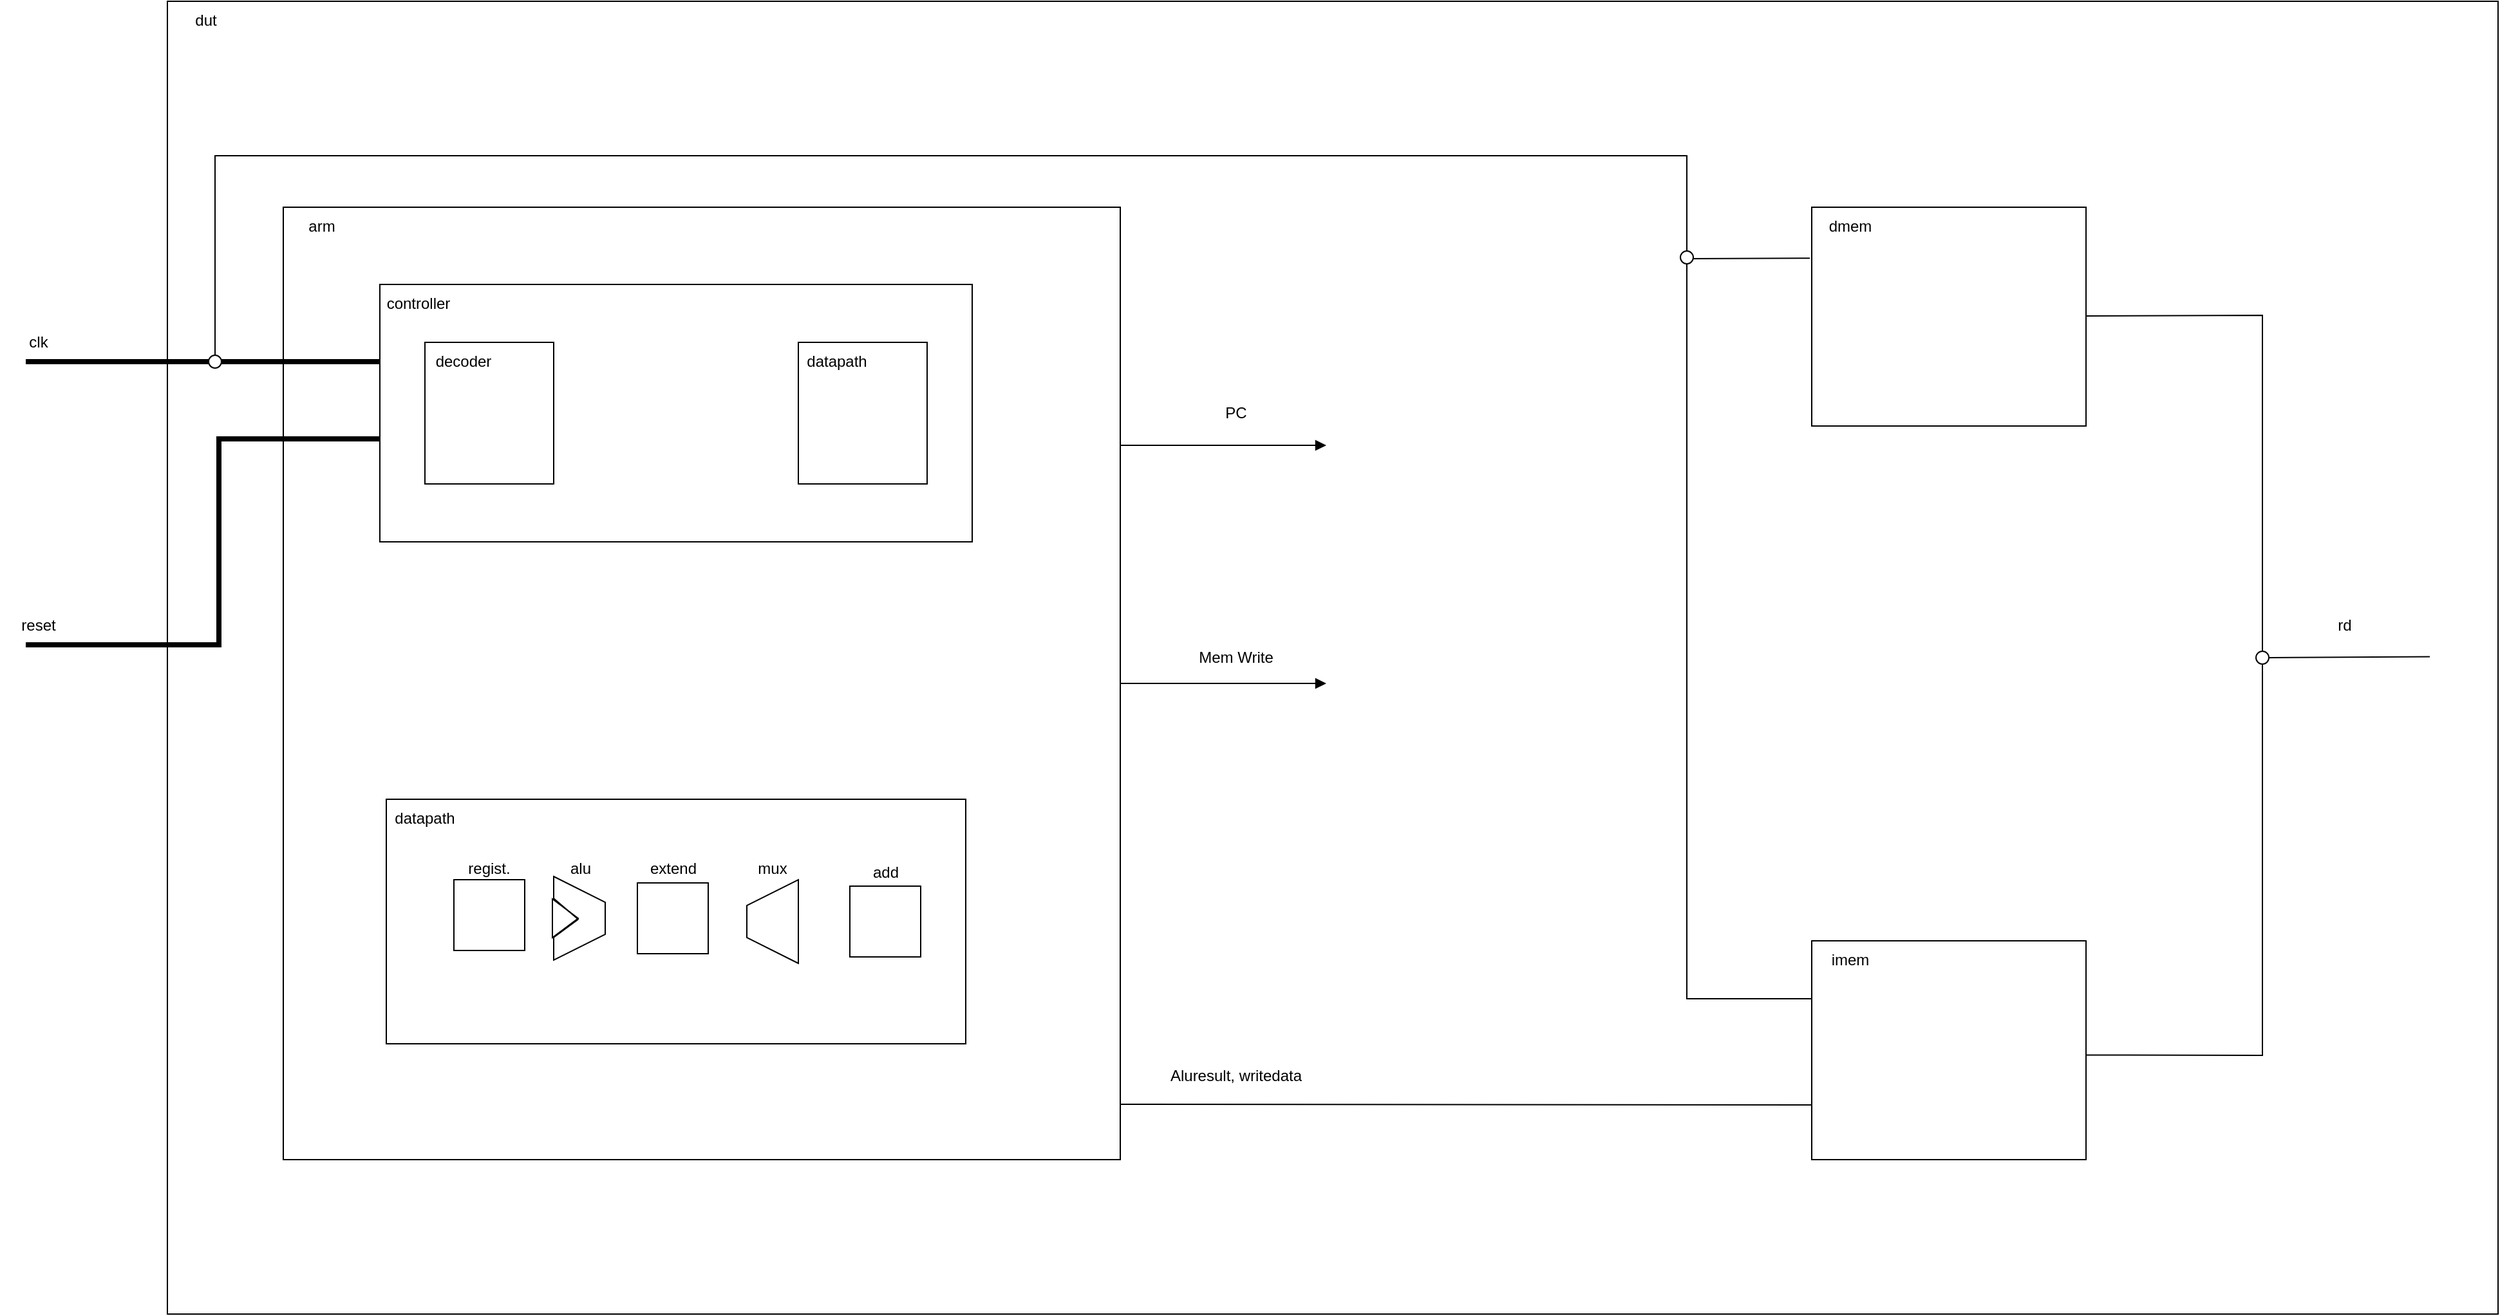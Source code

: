 <mxfile>
    <diagram id="PHuBY_gadde5fpfDUsAO" name="Page-1">
        <mxGraphModel dx="1268" dy="-797" grid="1" gridSize="10" guides="1" tooltips="1" connect="1" arrows="1" fold="1" page="1" pageScale="1" pageWidth="850" pageHeight="1100" math="0" shadow="0">
            <root>
                <mxCell id="0"/>
                <mxCell id="1" parent="0"/>
                <mxCell id="2" value="" style="rounded=0;whiteSpace=wrap;html=1;movable=1;resizable=1;rotatable=1;deletable=1;editable=1;locked=0;connectable=1;" vertex="1" parent="1">
                    <mxGeometry x="-450" y="1170" width="1810" height="1020" as="geometry"/>
                </mxCell>
                <mxCell id="3" value="dut" style="text;html=1;align=center;verticalAlign=middle;whiteSpace=wrap;rounded=0;" vertex="1" parent="1">
                    <mxGeometry x="-450" y="1170" width="60" height="30" as="geometry"/>
                </mxCell>
                <mxCell id="4" value="" style="rounded=0;whiteSpace=wrap;html=1;" vertex="1" parent="1">
                    <mxGeometry x="827" y="1330" width="213" height="170" as="geometry"/>
                </mxCell>
                <mxCell id="5" style="edgeStyle=orthogonalEdgeStyle;rounded=0;orthogonalLoop=1;jettySize=auto;html=1;exitX=1;exitY=0.25;exitDx=0;exitDy=0;endArrow=block;endFill=1;" edge="1" parent="1" source="7">
                    <mxGeometry relative="1" as="geometry">
                        <mxPoint x="450" y="1515" as="targetPoint"/>
                    </mxGeometry>
                </mxCell>
                <mxCell id="6" style="edgeStyle=orthogonalEdgeStyle;rounded=0;orthogonalLoop=1;jettySize=auto;html=1;exitX=1;exitY=0.5;exitDx=0;exitDy=0;endArrow=block;endFill=1;" edge="1" parent="1" source="7">
                    <mxGeometry relative="1" as="geometry">
                        <mxPoint x="450" y="1700" as="targetPoint"/>
                    </mxGeometry>
                </mxCell>
                <mxCell id="7" value="" style="rounded=0;whiteSpace=wrap;html=1;movable=1;resizable=1;rotatable=1;deletable=1;editable=1;locked=0;connectable=1;" vertex="1" parent="1">
                    <mxGeometry x="-360" y="1330" width="650" height="740" as="geometry"/>
                </mxCell>
                <mxCell id="8" value="" style="rounded=0;whiteSpace=wrap;html=1;" vertex="1" parent="1">
                    <mxGeometry x="827" y="1900" width="213" height="170" as="geometry"/>
                </mxCell>
                <mxCell id="9" value="" style="endArrow=none;html=1;rounded=0;" edge="1" parent="1">
                    <mxGeometry width="50" height="50" relative="1" as="geometry">
                        <mxPoint x="1040" y="1414.47" as="sourcePoint"/>
                        <mxPoint x="1177" y="1780" as="targetPoint"/>
                        <Array as="points">
                            <mxPoint x="1177" y="1414"/>
                        </Array>
                    </mxGeometry>
                </mxCell>
                <mxCell id="10" value="" style="endArrow=none;html=1;rounded=0;exitX=1;exitY=0.522;exitDx=0;exitDy=0;exitPerimeter=0;" edge="1" parent="1" source="8">
                    <mxGeometry width="50" height="50" relative="1" as="geometry">
                        <mxPoint x="1040" y="2035" as="sourcePoint"/>
                        <mxPoint x="1177" y="1770" as="targetPoint"/>
                        <Array as="points">
                            <mxPoint x="1177" y="1989"/>
                        </Array>
                    </mxGeometry>
                </mxCell>
                <mxCell id="11" value="" style="endArrow=none;html=1;rounded=0;" edge="1" parent="1" source="13">
                    <mxGeometry width="50" height="50" relative="1" as="geometry">
                        <mxPoint x="1177" y="1679.29" as="sourcePoint"/>
                        <mxPoint x="1307" y="1679.29" as="targetPoint"/>
                    </mxGeometry>
                </mxCell>
                <mxCell id="12" value="" style="endArrow=none;html=1;rounded=0;" edge="1" parent="1" target="13">
                    <mxGeometry width="50" height="50" relative="1" as="geometry">
                        <mxPoint x="1177" y="1679.29" as="sourcePoint"/>
                        <mxPoint x="1307" y="1679.29" as="targetPoint"/>
                    </mxGeometry>
                </mxCell>
                <mxCell id="13" value="" style="ellipse;whiteSpace=wrap;html=1;aspect=fixed;fillColor=light-dark(#FFFFFF,#FFFFFF);" vertex="1" parent="1">
                    <mxGeometry x="1172" y="1675" width="10" height="10" as="geometry"/>
                </mxCell>
                <mxCell id="14" value="rd" style="text;html=1;align=center;verticalAlign=middle;whiteSpace=wrap;rounded=0;" vertex="1" parent="1">
                    <mxGeometry x="1211" y="1640" width="60" height="30" as="geometry"/>
                </mxCell>
                <mxCell id="15" value="arm" style="text;html=1;align=center;verticalAlign=middle;whiteSpace=wrap;rounded=0;" vertex="1" parent="1">
                    <mxGeometry x="-360" y="1330" width="60" height="30" as="geometry"/>
                </mxCell>
                <mxCell id="16" value="" style="rounded=0;whiteSpace=wrap;html=1;movable=0;resizable=0;rotatable=0;deletable=0;editable=0;locked=1;connectable=0;" vertex="1" parent="1">
                    <mxGeometry x="-285" y="1390" width="460" height="200" as="geometry"/>
                </mxCell>
                <mxCell id="17" value="" style="rounded=0;whiteSpace=wrap;html=1;strokeColor=light-dark(#000000,#FFFFFF);movable=0;resizable=0;rotatable=0;deletable=0;editable=0;locked=1;connectable=0;" vertex="1" parent="1">
                    <mxGeometry x="-280" y="1790" width="450" height="190" as="geometry"/>
                </mxCell>
                <mxCell id="18" value="" style="rounded=0;whiteSpace=wrap;html=1;" vertex="1" parent="1">
                    <mxGeometry x="-250" y="1435" width="100" height="110" as="geometry"/>
                </mxCell>
                <mxCell id="19" value="" style="rounded=0;whiteSpace=wrap;html=1;" vertex="1" parent="1">
                    <mxGeometry x="40" y="1435" width="100" height="110" as="geometry"/>
                </mxCell>
                <mxCell id="20" value="controller" style="text;html=1;align=center;verticalAlign=middle;whiteSpace=wrap;rounded=0;" vertex="1" parent="1">
                    <mxGeometry x="-285" y="1390" width="60" height="30" as="geometry"/>
                </mxCell>
                <mxCell id="21" value="decoder" style="text;html=1;align=center;verticalAlign=middle;whiteSpace=wrap;rounded=0;" vertex="1" parent="1">
                    <mxGeometry x="-250" y="1435" width="60" height="30" as="geometry"/>
                </mxCell>
                <mxCell id="22" value="datapath" style="text;html=1;align=center;verticalAlign=middle;whiteSpace=wrap;rounded=0;" vertex="1" parent="1">
                    <mxGeometry x="40" y="1435" width="60" height="30" as="geometry"/>
                </mxCell>
                <mxCell id="23" value="datapath" style="text;html=1;align=center;verticalAlign=middle;whiteSpace=wrap;rounded=0;" vertex="1" parent="1">
                    <mxGeometry x="-280" y="1790" width="60" height="30" as="geometry"/>
                </mxCell>
                <mxCell id="24" value="" style="rounded=0;whiteSpace=wrap;html=1;" vertex="1" parent="1">
                    <mxGeometry x="-85" y="1855" width="55" height="55" as="geometry"/>
                </mxCell>
                <mxCell id="25" value="" style="shape=trapezoid;perimeter=trapezoidPerimeter;whiteSpace=wrap;html=1;fixedSize=1;direction=north;" vertex="1" parent="1">
                    <mxGeometry y="1852.5" width="40" height="65" as="geometry"/>
                </mxCell>
                <mxCell id="26" value="" style="rounded=0;whiteSpace=wrap;html=1;" vertex="1" parent="1">
                    <mxGeometry x="80" y="1857.5" width="55" height="55" as="geometry"/>
                </mxCell>
                <mxCell id="27" value="" style="rounded=0;whiteSpace=wrap;html=1;" vertex="1" parent="1">
                    <mxGeometry x="-227.5" y="1852.5" width="55" height="55" as="geometry"/>
                </mxCell>
                <mxCell id="28" value="" style="shape=trapezoid;perimeter=trapezoidPerimeter;whiteSpace=wrap;html=1;fixedSize=1;direction=south;" vertex="1" parent="1">
                    <mxGeometry x="-150" y="1850" width="40" height="65" as="geometry"/>
                </mxCell>
                <mxCell id="29" value="" style="triangle;whiteSpace=wrap;html=1;strokeColor=light-dark(#000000, #121212);" vertex="1" parent="1">
                    <mxGeometry x="-151" y="1867.5" width="20" height="30" as="geometry"/>
                </mxCell>
                <mxCell id="30" value="" style="endArrow=none;html=1;rounded=0;entryX=0.994;entryY=0.513;entryDx=0;entryDy=0;entryPerimeter=0;exitX=0.261;exitY=1.001;exitDx=0;exitDy=0;exitPerimeter=0;" edge="1" parent="1" source="28">
                    <mxGeometry width="50" height="50" relative="1" as="geometry">
                        <mxPoint x="-150" y="1867.5" as="sourcePoint"/>
                        <mxPoint x="-130.76" y="1883.55" as="targetPoint"/>
                    </mxGeometry>
                </mxCell>
                <mxCell id="31" value="" style="endArrow=none;html=1;rounded=0;entryX=0.998;entryY=0.528;entryDx=0;entryDy=0;entryPerimeter=0;exitX=0.734;exitY=1.013;exitDx=0;exitDy=0;exitPerimeter=0;" edge="1" parent="1" source="28" target="29">
                    <mxGeometry width="50" height="50" relative="1" as="geometry">
                        <mxPoint x="-150.75" y="1897.5" as="sourcePoint"/>
                        <mxPoint x="-130.26" y="1883.73" as="targetPoint"/>
                    </mxGeometry>
                </mxCell>
                <mxCell id="32" value="regist." style="text;html=1;align=center;verticalAlign=middle;whiteSpace=wrap;rounded=0;" vertex="1" parent="1">
                    <mxGeometry x="-221" y="1838" width="42" height="12" as="geometry"/>
                </mxCell>
                <mxCell id="33" value="alu" style="text;html=1;align=center;verticalAlign=middle;whiteSpace=wrap;rounded=0;" vertex="1" parent="1">
                    <mxGeometry x="-150" y="1838" width="42" height="12" as="geometry"/>
                </mxCell>
                <mxCell id="34" value="extend" style="text;html=1;align=center;verticalAlign=middle;whiteSpace=wrap;rounded=0;" vertex="1" parent="1">
                    <mxGeometry x="-78.5" y="1838" width="42" height="12" as="geometry"/>
                </mxCell>
                <mxCell id="35" value="mux" style="text;html=1;align=center;verticalAlign=middle;whiteSpace=wrap;rounded=0;" vertex="1" parent="1">
                    <mxGeometry x="-1" y="1838" width="42" height="12" as="geometry"/>
                </mxCell>
                <mxCell id="36" value="add" style="text;html=1;align=center;verticalAlign=middle;whiteSpace=wrap;rounded=0;" vertex="1" parent="1">
                    <mxGeometry x="86.5" y="1840.5" width="42" height="12" as="geometry"/>
                </mxCell>
                <mxCell id="37" value="dmem" style="text;html=1;align=center;verticalAlign=middle;whiteSpace=wrap;rounded=0;" vertex="1" parent="1">
                    <mxGeometry x="827" y="1330" width="60" height="30" as="geometry"/>
                </mxCell>
                <mxCell id="38" value="imem" style="text;html=1;align=center;verticalAlign=middle;whiteSpace=wrap;rounded=0;" vertex="1" parent="1">
                    <mxGeometry x="827" y="1900" width="60" height="30" as="geometry"/>
                </mxCell>
                <mxCell id="39" value="" style="endArrow=none;html=1;rounded=0;shadow=0;strokeWidth=4;" edge="1" parent="1" source="44">
                    <mxGeometry width="50" height="50" relative="1" as="geometry">
                        <mxPoint x="-560" y="1450" as="sourcePoint"/>
                        <mxPoint x="-285" y="1450" as="targetPoint"/>
                    </mxGeometry>
                </mxCell>
                <mxCell id="40" value="" style="endArrow=none;html=1;rounded=0;strokeWidth=4;" edge="1" parent="1">
                    <mxGeometry width="50" height="50" relative="1" as="geometry">
                        <mxPoint x="-560" y="1670" as="sourcePoint"/>
                        <mxPoint x="-285" y="1510" as="targetPoint"/>
                        <Array as="points">
                            <mxPoint x="-410" y="1670"/>
                            <mxPoint x="-410" y="1510"/>
                        </Array>
                    </mxGeometry>
                </mxCell>
                <mxCell id="41" value="clk" style="text;html=1;align=center;verticalAlign=middle;whiteSpace=wrap;rounded=0;" vertex="1" parent="1">
                    <mxGeometry x="-580" y="1420" width="60" height="30" as="geometry"/>
                </mxCell>
                <mxCell id="42" value="reset" style="text;html=1;align=center;verticalAlign=middle;whiteSpace=wrap;rounded=0;" vertex="1" parent="1">
                    <mxGeometry x="-580" y="1640" width="60" height="30" as="geometry"/>
                </mxCell>
                <mxCell id="43" value="" style="endArrow=none;html=1;rounded=0;shadow=0;strokeWidth=4;" edge="1" parent="1" target="44">
                    <mxGeometry width="50" height="50" relative="1" as="geometry">
                        <mxPoint x="-560" y="1450" as="sourcePoint"/>
                        <mxPoint x="-285" y="1450" as="targetPoint"/>
                    </mxGeometry>
                </mxCell>
                <mxCell id="44" value="" style="ellipse;whiteSpace=wrap;html=1;aspect=fixed;fillColor=light-dark(#FFFFFF,#FFFFFF);" vertex="1" parent="1">
                    <mxGeometry x="-418" y="1445" width="10" height="10" as="geometry"/>
                </mxCell>
                <mxCell id="45" value="" style="endArrow=none;html=1;rounded=0;entryX=0;entryY=0.5;entryDx=0;entryDy=0;movable=1;resizable=1;rotatable=1;deletable=1;editable=1;locked=0;connectable=1;exitX=0.5;exitY=0;exitDx=0;exitDy=0;" edge="1" parent="1" source="44">
                    <mxGeometry width="50" height="50" relative="1" as="geometry">
                        <mxPoint x="-413" y="1450" as="sourcePoint"/>
                        <mxPoint x="827" y="1945.0" as="targetPoint"/>
                        <Array as="points">
                            <mxPoint x="-413" y="1290"/>
                            <mxPoint x="640" y="1290"/>
                            <mxPoint x="730" y="1290"/>
                            <mxPoint x="730" y="1710"/>
                            <mxPoint x="730" y="1945"/>
                        </Array>
                    </mxGeometry>
                </mxCell>
                <mxCell id="46" value="" style="endArrow=none;html=1;rounded=0;entryX=0;entryY=0.75;entryDx=0;entryDy=0;" edge="1" parent="1" target="8">
                    <mxGeometry width="50" height="50" relative="1" as="geometry">
                        <mxPoint x="290" y="2027" as="sourcePoint"/>
                        <mxPoint x="340" y="1970" as="targetPoint"/>
                    </mxGeometry>
                </mxCell>
                <mxCell id="47" value="PC" style="text;html=1;align=center;verticalAlign=middle;whiteSpace=wrap;rounded=0;" vertex="1" parent="1">
                    <mxGeometry x="350" y="1475" width="60" height="30" as="geometry"/>
                </mxCell>
                <mxCell id="48" value="Mem Write" style="text;html=1;align=center;verticalAlign=middle;whiteSpace=wrap;rounded=0;" vertex="1" parent="1">
                    <mxGeometry x="350" y="1665" width="60" height="30" as="geometry"/>
                </mxCell>
                <mxCell id="49" value="Aluresult, writedata" style="text;html=1;align=center;verticalAlign=middle;whiteSpace=wrap;rounded=0;" vertex="1" parent="1">
                    <mxGeometry x="320" y="1990" width="120" height="30" as="geometry"/>
                </mxCell>
                <mxCell id="50" value="" style="endArrow=none;html=1;rounded=0;entryX=-0.007;entryY=0.233;entryDx=0;entryDy=0;entryPerimeter=0;movable=1;resizable=1;rotatable=1;deletable=1;editable=1;locked=0;connectable=1;" edge="1" parent="1" target="4">
                    <mxGeometry width="50" height="50" relative="1" as="geometry">
                        <mxPoint x="730" y="1370" as="sourcePoint"/>
                        <mxPoint x="820" y="1370" as="targetPoint"/>
                    </mxGeometry>
                </mxCell>
                <mxCell id="51" value="" style="ellipse;whiteSpace=wrap;html=1;aspect=fixed;fillColor=light-dark(#FFFFFF,#FFFFFF);" vertex="1" parent="1">
                    <mxGeometry x="725" y="1364" width="10" height="10" as="geometry"/>
                </mxCell>
            </root>
        </mxGraphModel>
    </diagram>
</mxfile>